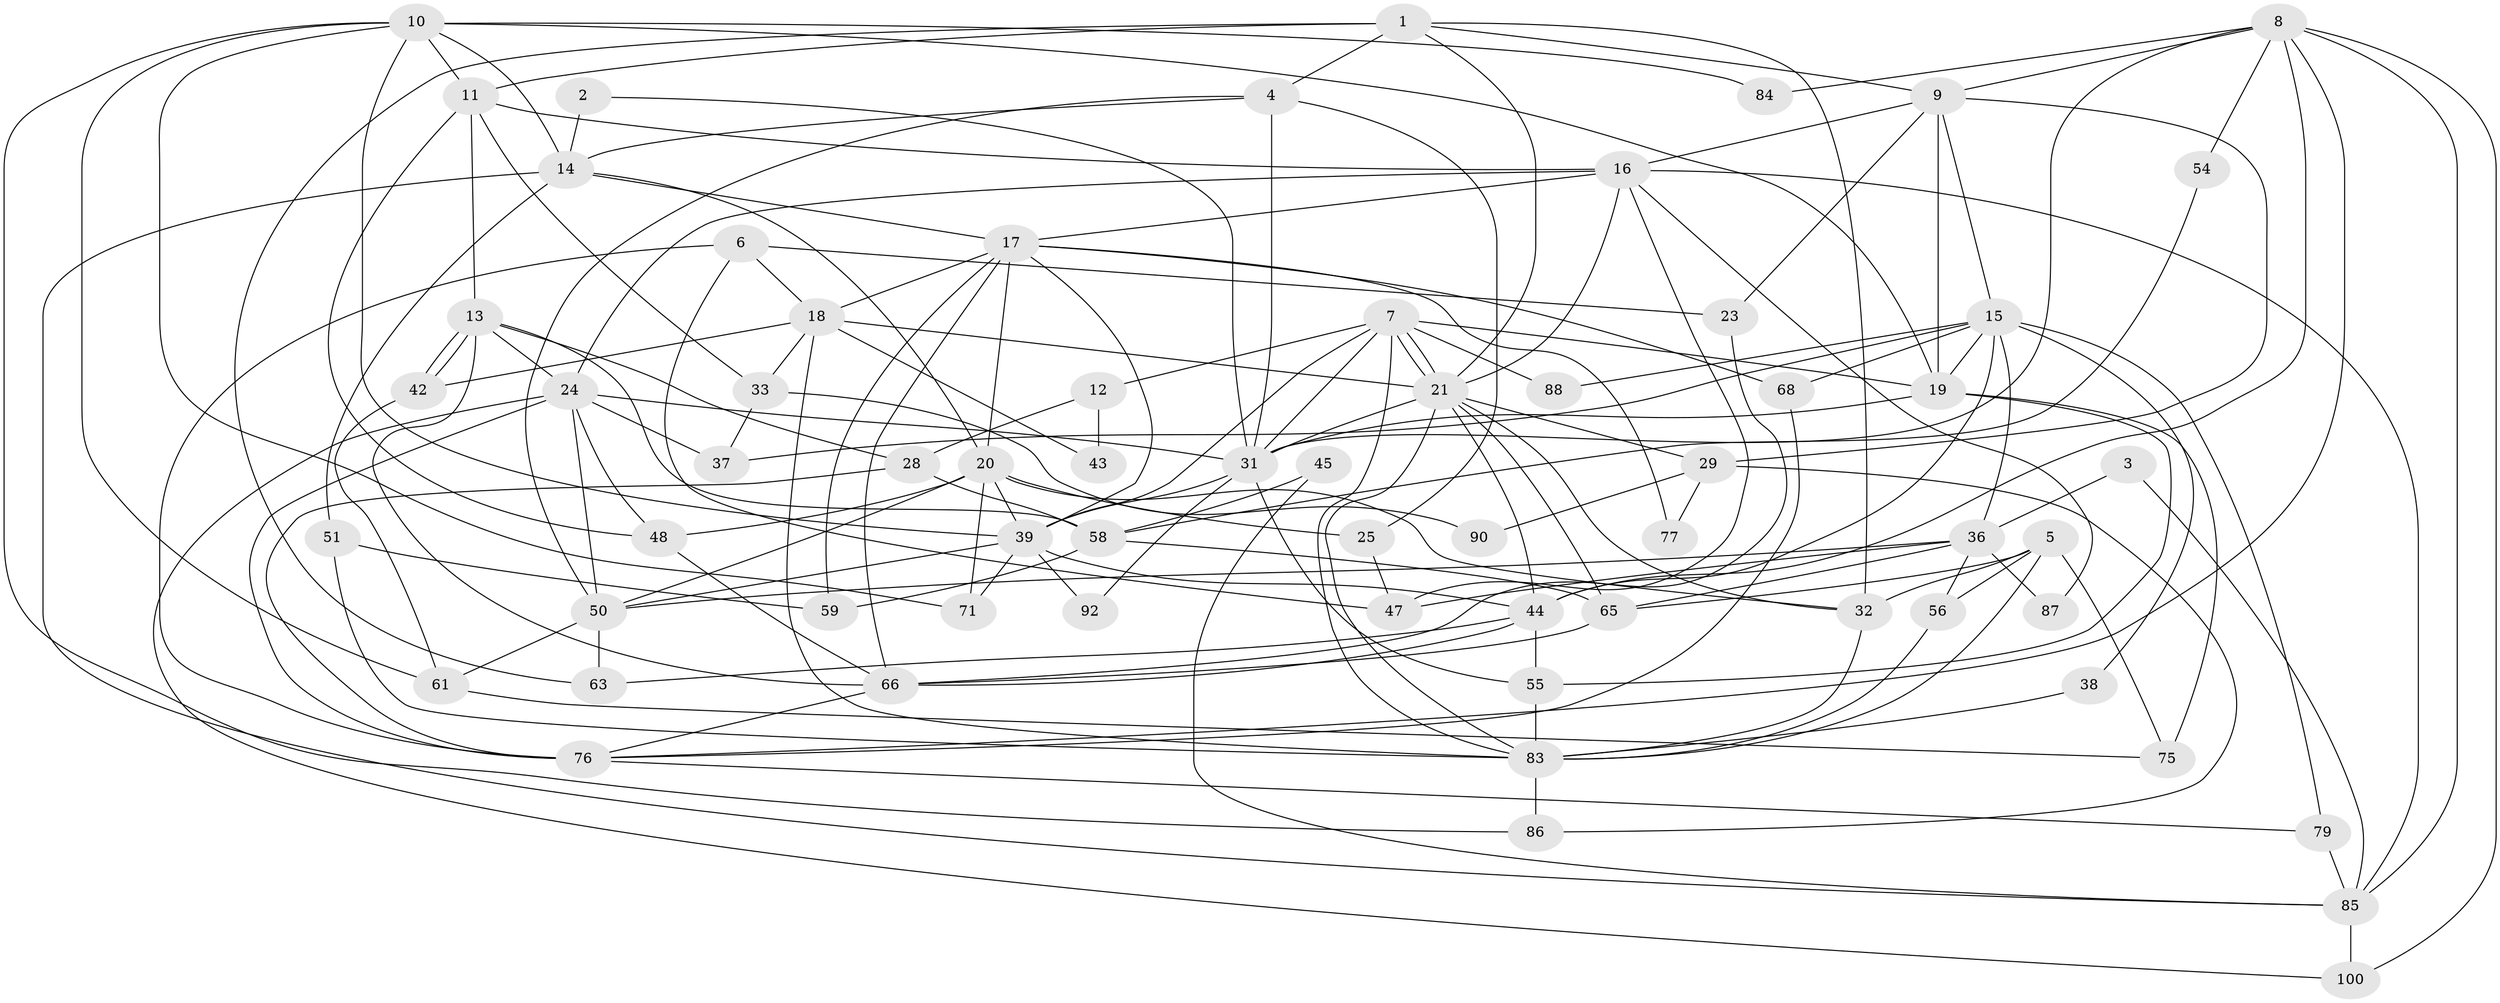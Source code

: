 // original degree distribution, {3: 0.297029702970297, 2: 0.1485148514851485, 4: 0.21782178217821782, 6: 0.1188118811881188, 5: 0.16831683168316833, 8: 0.019801980198019802, 7: 0.019801980198019802, 9: 0.009900990099009901}
// Generated by graph-tools (version 1.1) at 2025/11/02/27/25 16:11:17]
// undirected, 65 vertices, 162 edges
graph export_dot {
graph [start="1"]
  node [color=gray90,style=filled];
  1 [super="+26"];
  2 [super="+78"];
  3;
  4 [super="+27"];
  5 [super="+34"];
  6;
  7 [super="+62"];
  8 [super="+98"];
  9 [super="+30"];
  10 [super="+53"];
  11 [super="+64"];
  12;
  13 [super="+22"];
  14 [super="+91"];
  15 [super="+70"];
  16 [super="+46"];
  17 [super="+72"];
  18 [super="+60"];
  19 [super="+41"];
  20 [super="+35"];
  21 [super="+74"];
  23;
  24 [super="+40"];
  25 [super="+57"];
  28 [super="+49"];
  29;
  31 [super="+96"];
  32 [super="+52"];
  33 [super="+95"];
  36 [super="+80"];
  37;
  38;
  39 [super="+82"];
  42;
  43;
  44 [super="+69"];
  45;
  47;
  48;
  50 [super="+97"];
  51;
  54;
  55 [super="+94"];
  56;
  58 [super="+99"];
  59 [super="+89"];
  61;
  63;
  65 [super="+67"];
  66 [super="+73"];
  68;
  71;
  75;
  76 [super="+81"];
  77;
  79;
  83 [super="+101"];
  84;
  85 [super="+93"];
  86;
  87;
  88;
  90;
  92;
  100;
  1 -- 32;
  1 -- 63;
  1 -- 4;
  1 -- 21;
  1 -- 11;
  1 -- 9;
  2 -- 31;
  2 -- 14 [weight=2];
  3 -- 85;
  3 -- 36;
  4 -- 31;
  4 -- 50;
  4 -- 14;
  4 -- 25;
  5 -- 56;
  5 -- 32;
  5 -- 75;
  5 -- 83;
  5 -- 65;
  6 -- 76;
  6 -- 18;
  6 -- 23;
  6 -- 47;
  7 -- 21;
  7 -- 21;
  7 -- 19;
  7 -- 88;
  7 -- 83;
  7 -- 12;
  7 -- 39;
  7 -- 31;
  8 -- 84;
  8 -- 85;
  8 -- 100;
  8 -- 54;
  8 -- 9;
  8 -- 31;
  8 -- 44;
  8 -- 76;
  9 -- 23;
  9 -- 29;
  9 -- 16;
  9 -- 15;
  9 -- 19;
  10 -- 84;
  10 -- 86;
  10 -- 71;
  10 -- 39;
  10 -- 61;
  10 -- 14;
  10 -- 19;
  10 -- 11;
  11 -- 16;
  11 -- 33;
  11 -- 48;
  11 -- 13;
  12 -- 43;
  12 -- 28;
  13 -- 42;
  13 -- 42;
  13 -- 66;
  13 -- 24;
  13 -- 28;
  13 -- 58;
  14 -- 17;
  14 -- 51;
  14 -- 20;
  14 -- 85;
  15 -- 19;
  15 -- 44;
  15 -- 38;
  15 -- 88;
  15 -- 68;
  15 -- 37;
  15 -- 79;
  15 -- 36;
  16 -- 24;
  16 -- 85;
  16 -- 21;
  16 -- 87;
  16 -- 47;
  16 -- 17;
  17 -- 68;
  17 -- 18;
  17 -- 59;
  17 -- 77;
  17 -- 20;
  17 -- 66;
  17 -- 39;
  18 -- 42;
  18 -- 43;
  18 -- 83;
  18 -- 33;
  18 -- 21;
  19 -- 75;
  19 -- 55;
  19 -- 31;
  20 -- 32;
  20 -- 48;
  20 -- 39;
  20 -- 71;
  20 -- 25;
  20 -- 50;
  21 -- 29;
  21 -- 31;
  21 -- 83;
  21 -- 44;
  21 -- 32;
  21 -- 65;
  23 -- 66;
  24 -- 48;
  24 -- 37;
  24 -- 50;
  24 -- 100;
  24 -- 76;
  24 -- 31;
  25 -- 47;
  28 -- 76 [weight=2];
  28 -- 58;
  29 -- 77;
  29 -- 86;
  29 -- 90;
  31 -- 92;
  31 -- 55;
  31 -- 39;
  32 -- 83;
  33 -- 37;
  33 -- 90;
  36 -- 65;
  36 -- 47;
  36 -- 50;
  36 -- 87;
  36 -- 56;
  38 -- 83;
  39 -- 50;
  39 -- 92;
  39 -- 44;
  39 -- 71;
  42 -- 61;
  44 -- 63;
  44 -- 66;
  44 -- 55;
  45 -- 85;
  45 -- 58;
  48 -- 66;
  50 -- 63;
  50 -- 61;
  51 -- 59;
  51 -- 83;
  54 -- 58;
  55 -- 83;
  56 -- 83;
  58 -- 65 [weight=2];
  58 -- 59;
  61 -- 75;
  65 -- 66;
  66 -- 76;
  68 -- 76;
  76 -- 79;
  79 -- 85;
  83 -- 86;
  85 -- 100;
}

